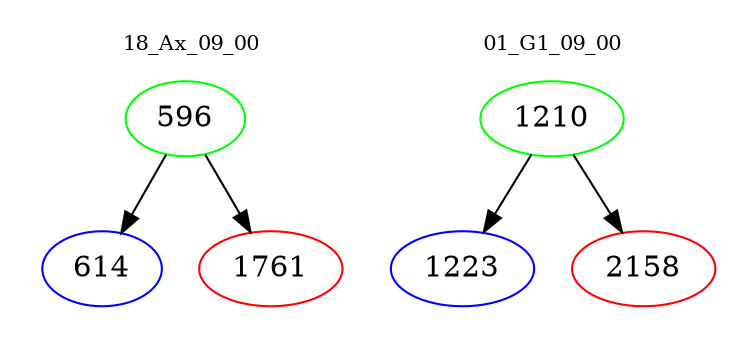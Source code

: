 digraph{
subgraph cluster_0 {
color = white
label = "18_Ax_09_00";
fontsize=10;
T0_596 [label="596", color="green"]
T0_596 -> T0_614 [color="black"]
T0_614 [label="614", color="blue"]
T0_596 -> T0_1761 [color="black"]
T0_1761 [label="1761", color="red"]
}
subgraph cluster_1 {
color = white
label = "01_G1_09_00";
fontsize=10;
T1_1210 [label="1210", color="green"]
T1_1210 -> T1_1223 [color="black"]
T1_1223 [label="1223", color="blue"]
T1_1210 -> T1_2158 [color="black"]
T1_2158 [label="2158", color="red"]
}
}
